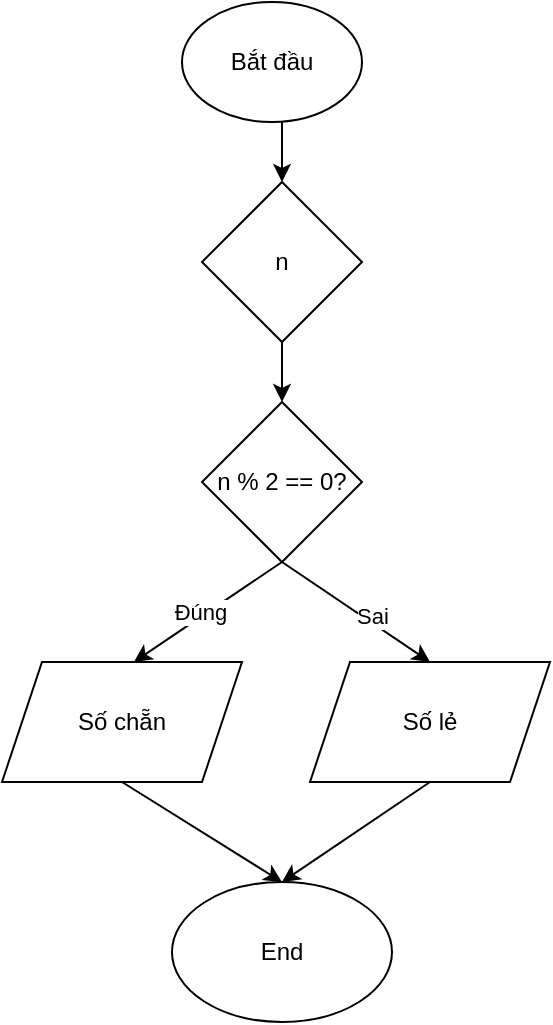 <mxfile version="26.2.13">
  <diagram name="Trang-1" id="HcSTBCP47rE03VFnDTu5">
    <mxGraphModel dx="948" dy="644" grid="1" gridSize="10" guides="1" tooltips="1" connect="1" arrows="1" fold="1" page="1" pageScale="1" pageWidth="827" pageHeight="1169" math="0" shadow="0">
      <root>
        <mxCell id="0" />
        <mxCell id="1" parent="0" />
        <mxCell id="p9wA5WOMyRCkbdjscX1R-1" value="Bắt đầu" style="ellipse;whiteSpace=wrap;html=1;" vertex="1" parent="1">
          <mxGeometry x="350" width="90" height="60" as="geometry" />
        </mxCell>
        <mxCell id="p9wA5WOMyRCkbdjscX1R-6" value="n" style="rhombus;whiteSpace=wrap;html=1;" vertex="1" parent="1">
          <mxGeometry x="360" y="90" width="80" height="80" as="geometry" />
        </mxCell>
        <mxCell id="p9wA5WOMyRCkbdjscX1R-10" value="" style="endArrow=classic;html=1;rounded=0;entryX=0.5;entryY=0;entryDx=0;entryDy=0;" edge="1" parent="1" target="p9wA5WOMyRCkbdjscX1R-26">
          <mxGeometry width="50" height="50" relative="1" as="geometry">
            <mxPoint x="400" y="280" as="sourcePoint" />
            <mxPoint x="480" y="320" as="targetPoint" />
          </mxGeometry>
        </mxCell>
        <mxCell id="p9wA5WOMyRCkbdjscX1R-11" value="Sai" style="edgeLabel;html=1;align=center;verticalAlign=middle;resizable=0;points=[];" vertex="1" connectable="0" parent="p9wA5WOMyRCkbdjscX1R-10">
          <mxGeometry x="0.16" y="3" relative="1" as="geometry">
            <mxPoint as="offset" />
          </mxGeometry>
        </mxCell>
        <mxCell id="p9wA5WOMyRCkbdjscX1R-12" value="" style="endArrow=classic;html=1;rounded=0;exitX=0.5;exitY=1;exitDx=0;exitDy=0;entryX=0.633;entryY=0;entryDx=0;entryDy=0;entryPerimeter=0;" edge="1" parent="1" source="p9wA5WOMyRCkbdjscX1R-24">
          <mxGeometry width="50" height="50" relative="1" as="geometry">
            <mxPoint x="400" y="320" as="sourcePoint" />
            <mxPoint x="325.96" y="330" as="targetPoint" />
          </mxGeometry>
        </mxCell>
        <mxCell id="p9wA5WOMyRCkbdjscX1R-15" value="Đúng" style="edgeLabel;html=1;align=center;verticalAlign=middle;resizable=0;points=[];" vertex="1" connectable="0" parent="p9wA5WOMyRCkbdjscX1R-12">
          <mxGeometry x="0.06" y="-4" relative="1" as="geometry">
            <mxPoint y="1" as="offset" />
          </mxGeometry>
        </mxCell>
        <mxCell id="p9wA5WOMyRCkbdjscX1R-21" value="End" style="ellipse;whiteSpace=wrap;html=1;" vertex="1" parent="1">
          <mxGeometry x="345" y="440" width="110" height="70" as="geometry" />
        </mxCell>
        <mxCell id="p9wA5WOMyRCkbdjscX1R-22" value="" style="endArrow=classic;html=1;rounded=0;entryX=0.5;entryY=0;entryDx=0;entryDy=0;exitX=0.5;exitY=1;exitDx=0;exitDy=0;" edge="1" parent="1" source="p9wA5WOMyRCkbdjscX1R-27" target="p9wA5WOMyRCkbdjscX1R-21">
          <mxGeometry width="50" height="50" relative="1" as="geometry">
            <mxPoint x="400" y="540" as="sourcePoint" />
            <mxPoint x="450" y="490" as="targetPoint" />
          </mxGeometry>
        </mxCell>
        <mxCell id="p9wA5WOMyRCkbdjscX1R-23" value="" style="endArrow=classic;html=1;rounded=0;entryX=0.5;entryY=0;entryDx=0;entryDy=0;" edge="1" parent="1" target="p9wA5WOMyRCkbdjscX1R-6">
          <mxGeometry width="50" height="50" relative="1" as="geometry">
            <mxPoint x="400" y="60" as="sourcePoint" />
            <mxPoint x="450" y="10" as="targetPoint" />
          </mxGeometry>
        </mxCell>
        <mxCell id="p9wA5WOMyRCkbdjscX1R-24" value="n % 2 == 0?" style="rhombus;whiteSpace=wrap;html=1;" vertex="1" parent="1">
          <mxGeometry x="360" y="200" width="80" height="80" as="geometry" />
        </mxCell>
        <mxCell id="p9wA5WOMyRCkbdjscX1R-25" value="" style="endArrow=classic;html=1;rounded=0;entryX=0.5;entryY=0;entryDx=0;entryDy=0;" edge="1" parent="1" target="p9wA5WOMyRCkbdjscX1R-24">
          <mxGeometry width="50" height="50" relative="1" as="geometry">
            <mxPoint x="400" y="170" as="sourcePoint" />
            <mxPoint x="450" y="120" as="targetPoint" />
          </mxGeometry>
        </mxCell>
        <mxCell id="p9wA5WOMyRCkbdjscX1R-26" value="Số lẻ" style="shape=parallelogram;perimeter=parallelogramPerimeter;whiteSpace=wrap;html=1;fixedSize=1;" vertex="1" parent="1">
          <mxGeometry x="414" y="330" width="120" height="60" as="geometry" />
        </mxCell>
        <mxCell id="p9wA5WOMyRCkbdjscX1R-27" value="Số chẵn" style="shape=parallelogram;perimeter=parallelogramPerimeter;whiteSpace=wrap;html=1;fixedSize=1;" vertex="1" parent="1">
          <mxGeometry x="260" y="330" width="120" height="60" as="geometry" />
        </mxCell>
        <mxCell id="p9wA5WOMyRCkbdjscX1R-29" value="" style="endArrow=classic;html=1;rounded=0;exitX=0.5;exitY=1;exitDx=0;exitDy=0;entryX=0.5;entryY=0;entryDx=0;entryDy=0;" edge="1" parent="1" source="p9wA5WOMyRCkbdjscX1R-26" target="p9wA5WOMyRCkbdjscX1R-21">
          <mxGeometry width="50" height="50" relative="1" as="geometry">
            <mxPoint x="430" y="290" as="sourcePoint" />
            <mxPoint x="400" y="430" as="targetPoint" />
          </mxGeometry>
        </mxCell>
      </root>
    </mxGraphModel>
  </diagram>
</mxfile>
